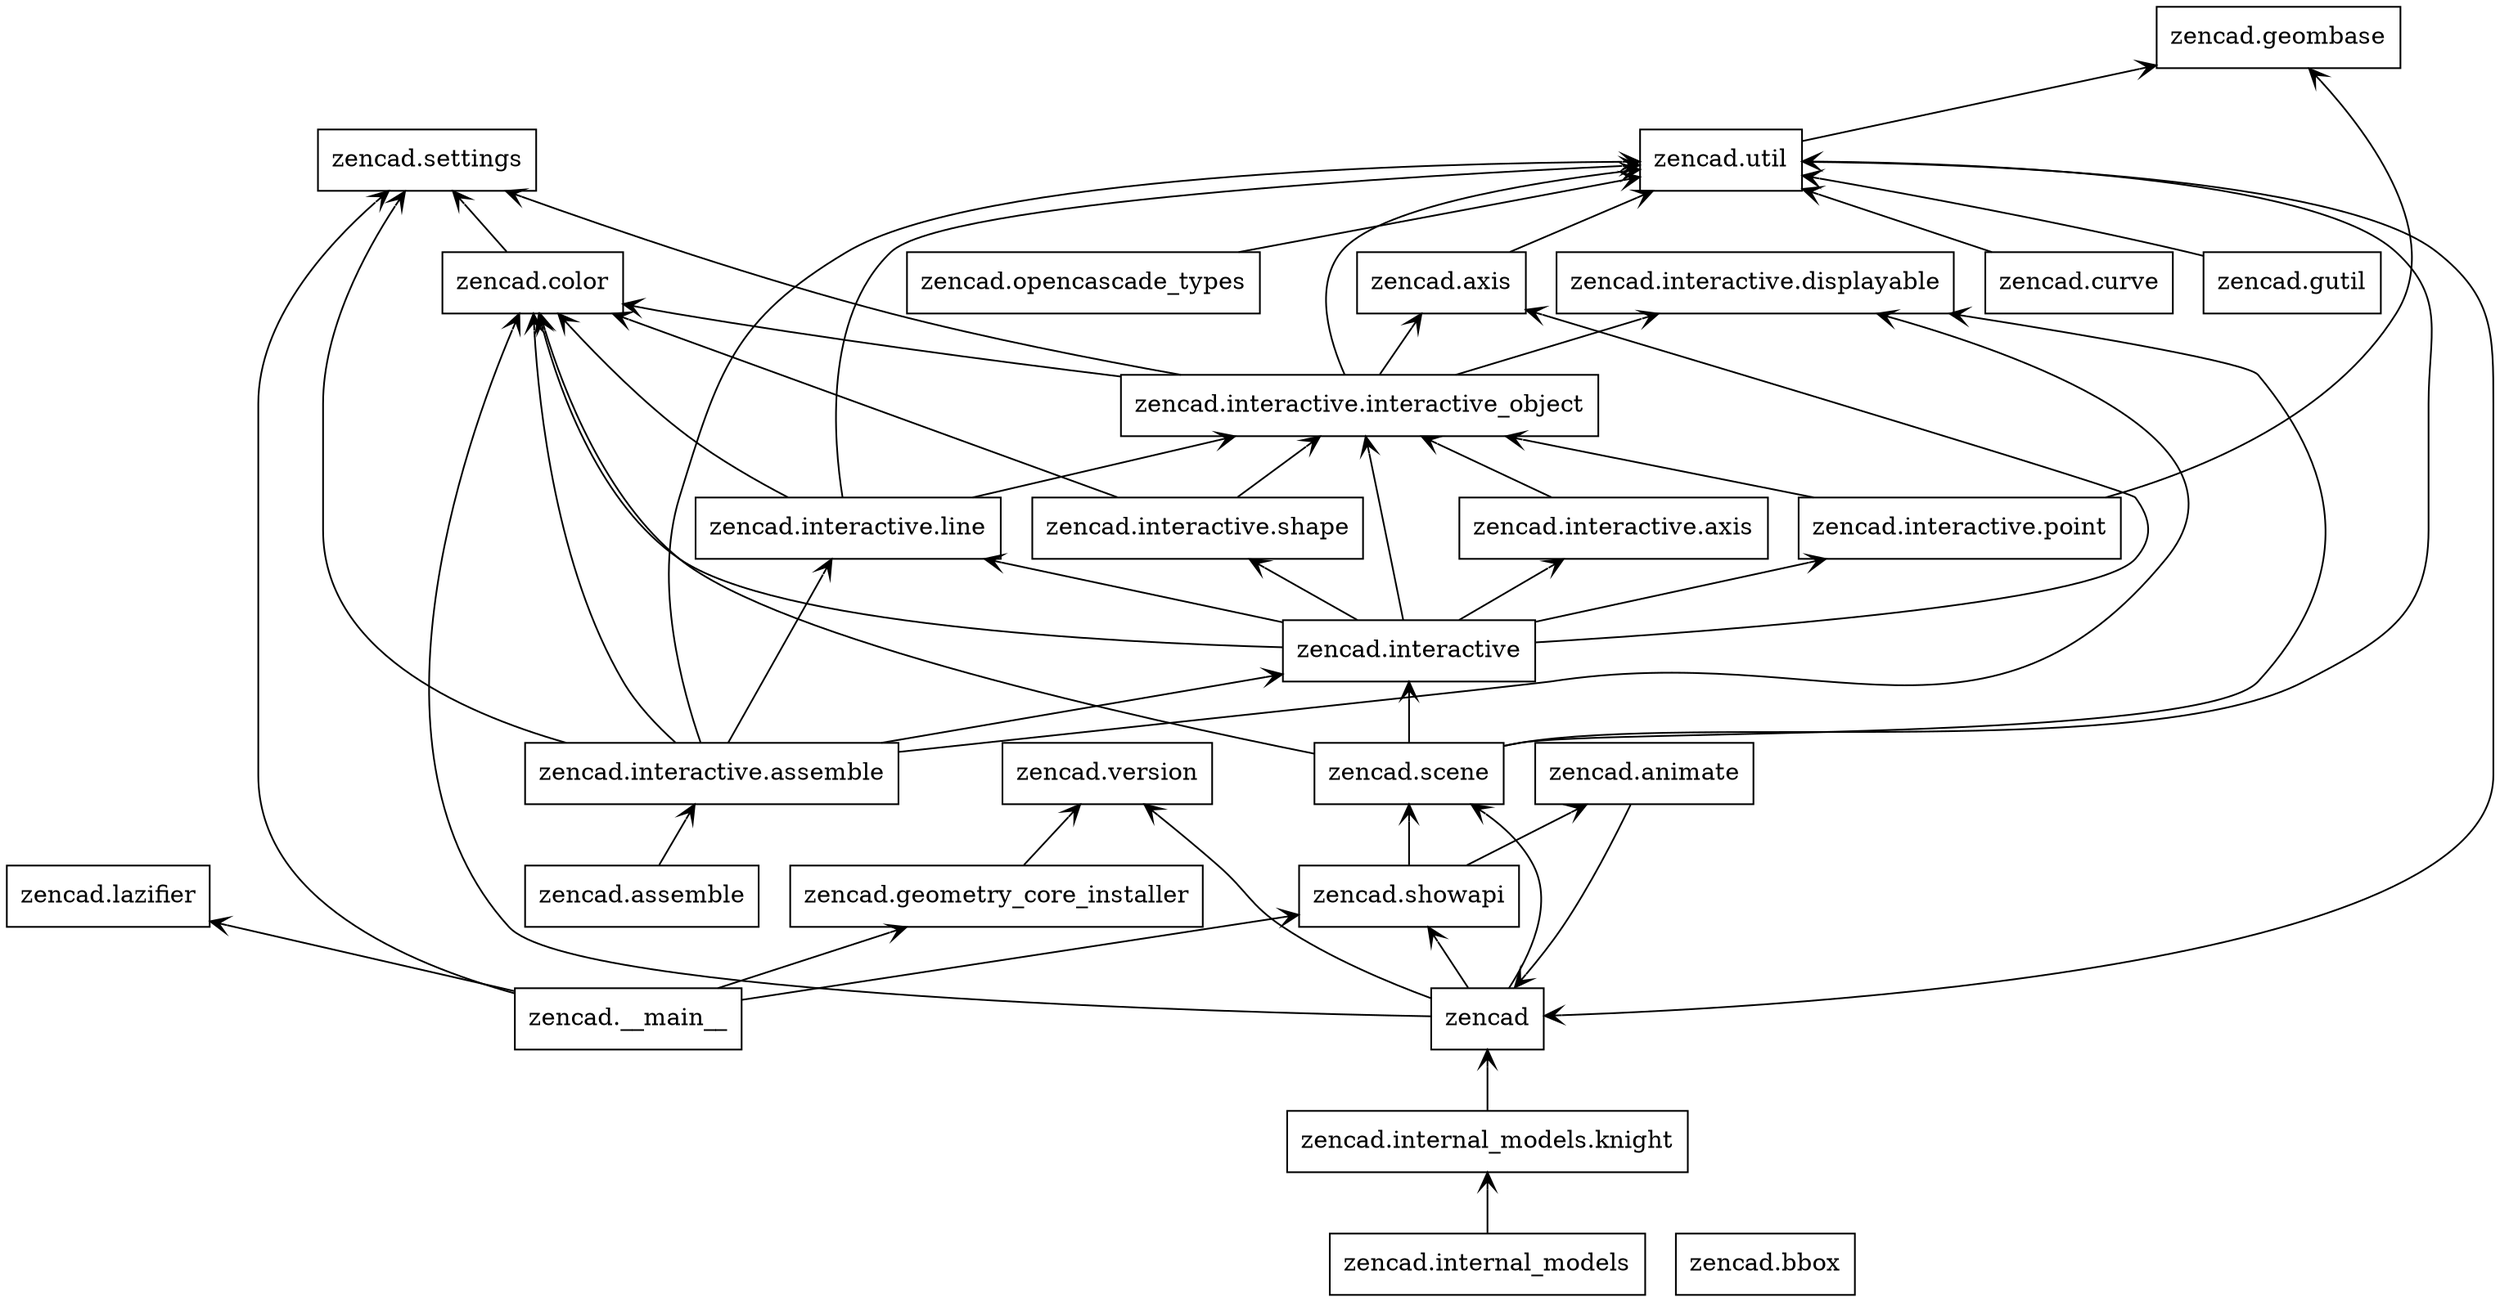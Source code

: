 digraph "packages" {
charset="utf-8"
rankdir=BT
"0" [label="zencad", shape="box"];
"1" [label="zencad.__main__", shape="box"];
"2" [label="zencad.animate", shape="box"];
"3" [label="zencad.assemble", shape="box"];
"4" [label="zencad.axis", shape="box"];
"5" [label="zencad.bbox", shape="box"];
"6" [label="zencad.color", shape="box"];
"7" [label="zencad.curve", shape="box"];
"8" [label="zencad.geombase", shape="box"];
"9" [label="zencad.geometry_core_installer", shape="box"];
"10" [label="zencad.gutil", shape="box"];
"11" [label="zencad.interactive", shape="box"];
"12" [label="zencad.interactive.assemble", shape="box"];
"13" [label="zencad.interactive.axis", shape="box"];
"14" [label="zencad.interactive.displayable", shape="box"];
"15" [label="zencad.interactive.interactive_object", shape="box"];
"16" [label="zencad.interactive.line", shape="box"];
"17" [label="zencad.interactive.point", shape="box"];
"18" [label="zencad.interactive.shape", shape="box"];
"19" [label="zencad.internal_models", shape="box"];
"20" [label="zencad.internal_models.knight", shape="box"];
"21" [label="zencad.lazifier", shape="box"];
"22" [label="zencad.opencascade_types", shape="box"];
"23" [label="zencad.scene", shape="box"];
"24" [label="zencad.settings", shape="box"];
"25" [label="zencad.showapi", shape="box"];
"26" [label="zencad.util", shape="box"];
"27" [label="zencad.version", shape="box"];
"0" -> "6" [arrowhead="open", arrowtail="none"];
"0" -> "23" [arrowhead="open", arrowtail="none"];
"0" -> "25" [arrowhead="open", arrowtail="none"];
"0" -> "27" [arrowhead="open", arrowtail="none"];
"1" -> "9" [arrowhead="open", arrowtail="none"];
"1" -> "21" [arrowhead="open", arrowtail="none"];
"1" -> "24" [arrowhead="open", arrowtail="none"];
"1" -> "25" [arrowhead="open", arrowtail="none"];
"2" -> "0" [arrowhead="open", arrowtail="none"];
"3" -> "12" [arrowhead="open", arrowtail="none"];
"4" -> "26" [arrowhead="open", arrowtail="none"];
"6" -> "24" [arrowhead="open", arrowtail="none"];
"7" -> "26" [arrowhead="open", arrowtail="none"];
"9" -> "27" [arrowhead="open", arrowtail="none"];
"10" -> "26" [arrowhead="open", arrowtail="none"];
"11" -> "4" [arrowhead="open", arrowtail="none"];
"11" -> "6" [arrowhead="open", arrowtail="none"];
"11" -> "13" [arrowhead="open", arrowtail="none"];
"11" -> "15" [arrowhead="open", arrowtail="none"];
"11" -> "16" [arrowhead="open", arrowtail="none"];
"11" -> "17" [arrowhead="open", arrowtail="none"];
"11" -> "18" [arrowhead="open", arrowtail="none"];
"12" -> "6" [arrowhead="open", arrowtail="none"];
"12" -> "11" [arrowhead="open", arrowtail="none"];
"12" -> "14" [arrowhead="open", arrowtail="none"];
"12" -> "16" [arrowhead="open", arrowtail="none"];
"12" -> "24" [arrowhead="open", arrowtail="none"];
"12" -> "26" [arrowhead="open", arrowtail="none"];
"13" -> "15" [arrowhead="open", arrowtail="none"];
"15" -> "4" [arrowhead="open", arrowtail="none"];
"15" -> "6" [arrowhead="open", arrowtail="none"];
"15" -> "14" [arrowhead="open", arrowtail="none"];
"15" -> "24" [arrowhead="open", arrowtail="none"];
"15" -> "26" [arrowhead="open", arrowtail="none"];
"16" -> "6" [arrowhead="open", arrowtail="none"];
"16" -> "15" [arrowhead="open", arrowtail="none"];
"16" -> "26" [arrowhead="open", arrowtail="none"];
"17" -> "8" [arrowhead="open", arrowtail="none"];
"17" -> "15" [arrowhead="open", arrowtail="none"];
"18" -> "6" [arrowhead="open", arrowtail="none"];
"18" -> "15" [arrowhead="open", arrowtail="none"];
"19" -> "20" [arrowhead="open", arrowtail="none"];
"20" -> "0" [arrowhead="open", arrowtail="none"];
"22" -> "26" [arrowhead="open", arrowtail="none"];
"23" -> "6" [arrowhead="open", arrowtail="none"];
"23" -> "11" [arrowhead="open", arrowtail="none"];
"23" -> "14" [arrowhead="open", arrowtail="none"];
"23" -> "26" [arrowhead="open", arrowtail="none"];
"25" -> "2" [arrowhead="open", arrowtail="none"];
"25" -> "23" [arrowhead="open", arrowtail="none"];
"26" -> "0" [arrowhead="open", arrowtail="none"];
"26" -> "8" [arrowhead="open", arrowtail="none"];
}
